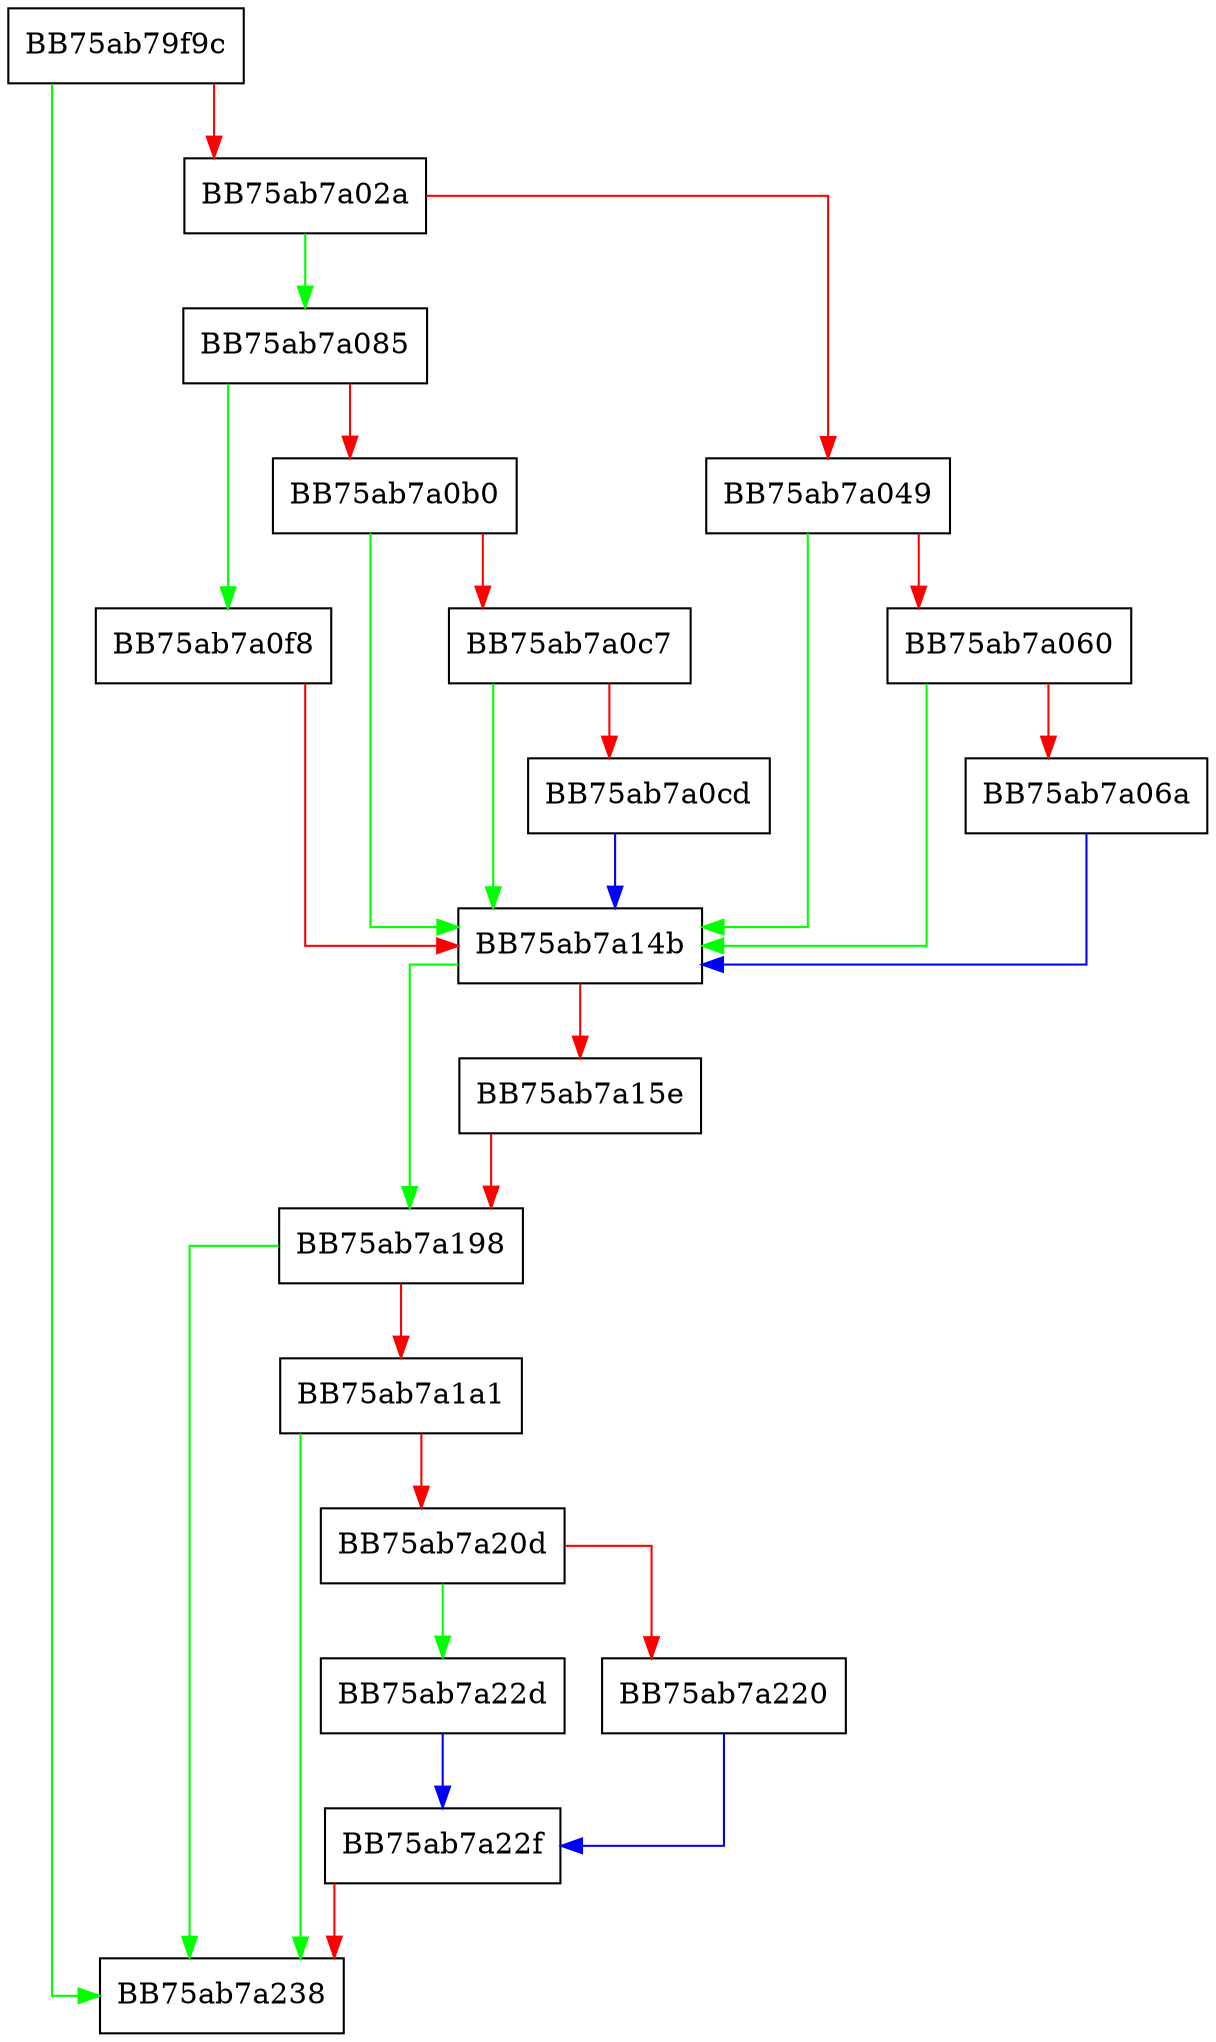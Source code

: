 digraph MergeFileResourceInfo {
  node [shape="box"];
  graph [splines=ortho];
  BB75ab79f9c -> BB75ab7a238 [color="green"];
  BB75ab79f9c -> BB75ab7a02a [color="red"];
  BB75ab7a02a -> BB75ab7a085 [color="green"];
  BB75ab7a02a -> BB75ab7a049 [color="red"];
  BB75ab7a049 -> BB75ab7a14b [color="green"];
  BB75ab7a049 -> BB75ab7a060 [color="red"];
  BB75ab7a060 -> BB75ab7a14b [color="green"];
  BB75ab7a060 -> BB75ab7a06a [color="red"];
  BB75ab7a06a -> BB75ab7a14b [color="blue"];
  BB75ab7a085 -> BB75ab7a0f8 [color="green"];
  BB75ab7a085 -> BB75ab7a0b0 [color="red"];
  BB75ab7a0b0 -> BB75ab7a14b [color="green"];
  BB75ab7a0b0 -> BB75ab7a0c7 [color="red"];
  BB75ab7a0c7 -> BB75ab7a14b [color="green"];
  BB75ab7a0c7 -> BB75ab7a0cd [color="red"];
  BB75ab7a0cd -> BB75ab7a14b [color="blue"];
  BB75ab7a0f8 -> BB75ab7a14b [color="red"];
  BB75ab7a14b -> BB75ab7a198 [color="green"];
  BB75ab7a14b -> BB75ab7a15e [color="red"];
  BB75ab7a15e -> BB75ab7a198 [color="red"];
  BB75ab7a198 -> BB75ab7a238 [color="green"];
  BB75ab7a198 -> BB75ab7a1a1 [color="red"];
  BB75ab7a1a1 -> BB75ab7a238 [color="green"];
  BB75ab7a1a1 -> BB75ab7a20d [color="red"];
  BB75ab7a20d -> BB75ab7a22d [color="green"];
  BB75ab7a20d -> BB75ab7a220 [color="red"];
  BB75ab7a220 -> BB75ab7a22f [color="blue"];
  BB75ab7a22d -> BB75ab7a22f [color="blue"];
  BB75ab7a22f -> BB75ab7a238 [color="red"];
}